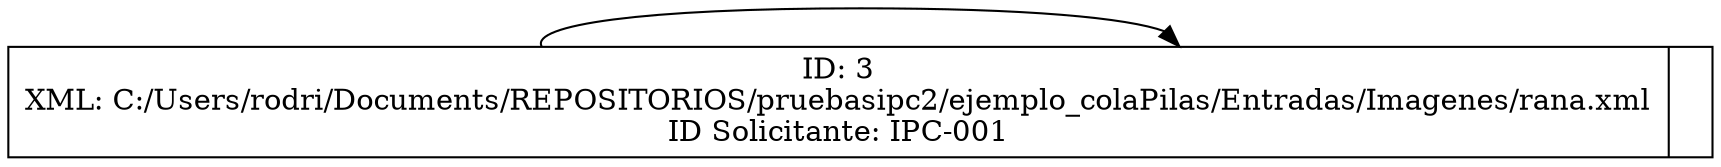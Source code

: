digraph G {
    rankdir=LR;
    node[shape=record, height=.1]
nodo0[label="{ID: 3\nXML: C:/Users/rodri/Documents/REPOSITORIOS/pruebasipc2/ejemplo_colaPilas/Entradas/Imagenes/rana.xml\nID Solicitante: IPC-001|<f1>}"];
nodo0 -> nodo0[constraint=false];
}